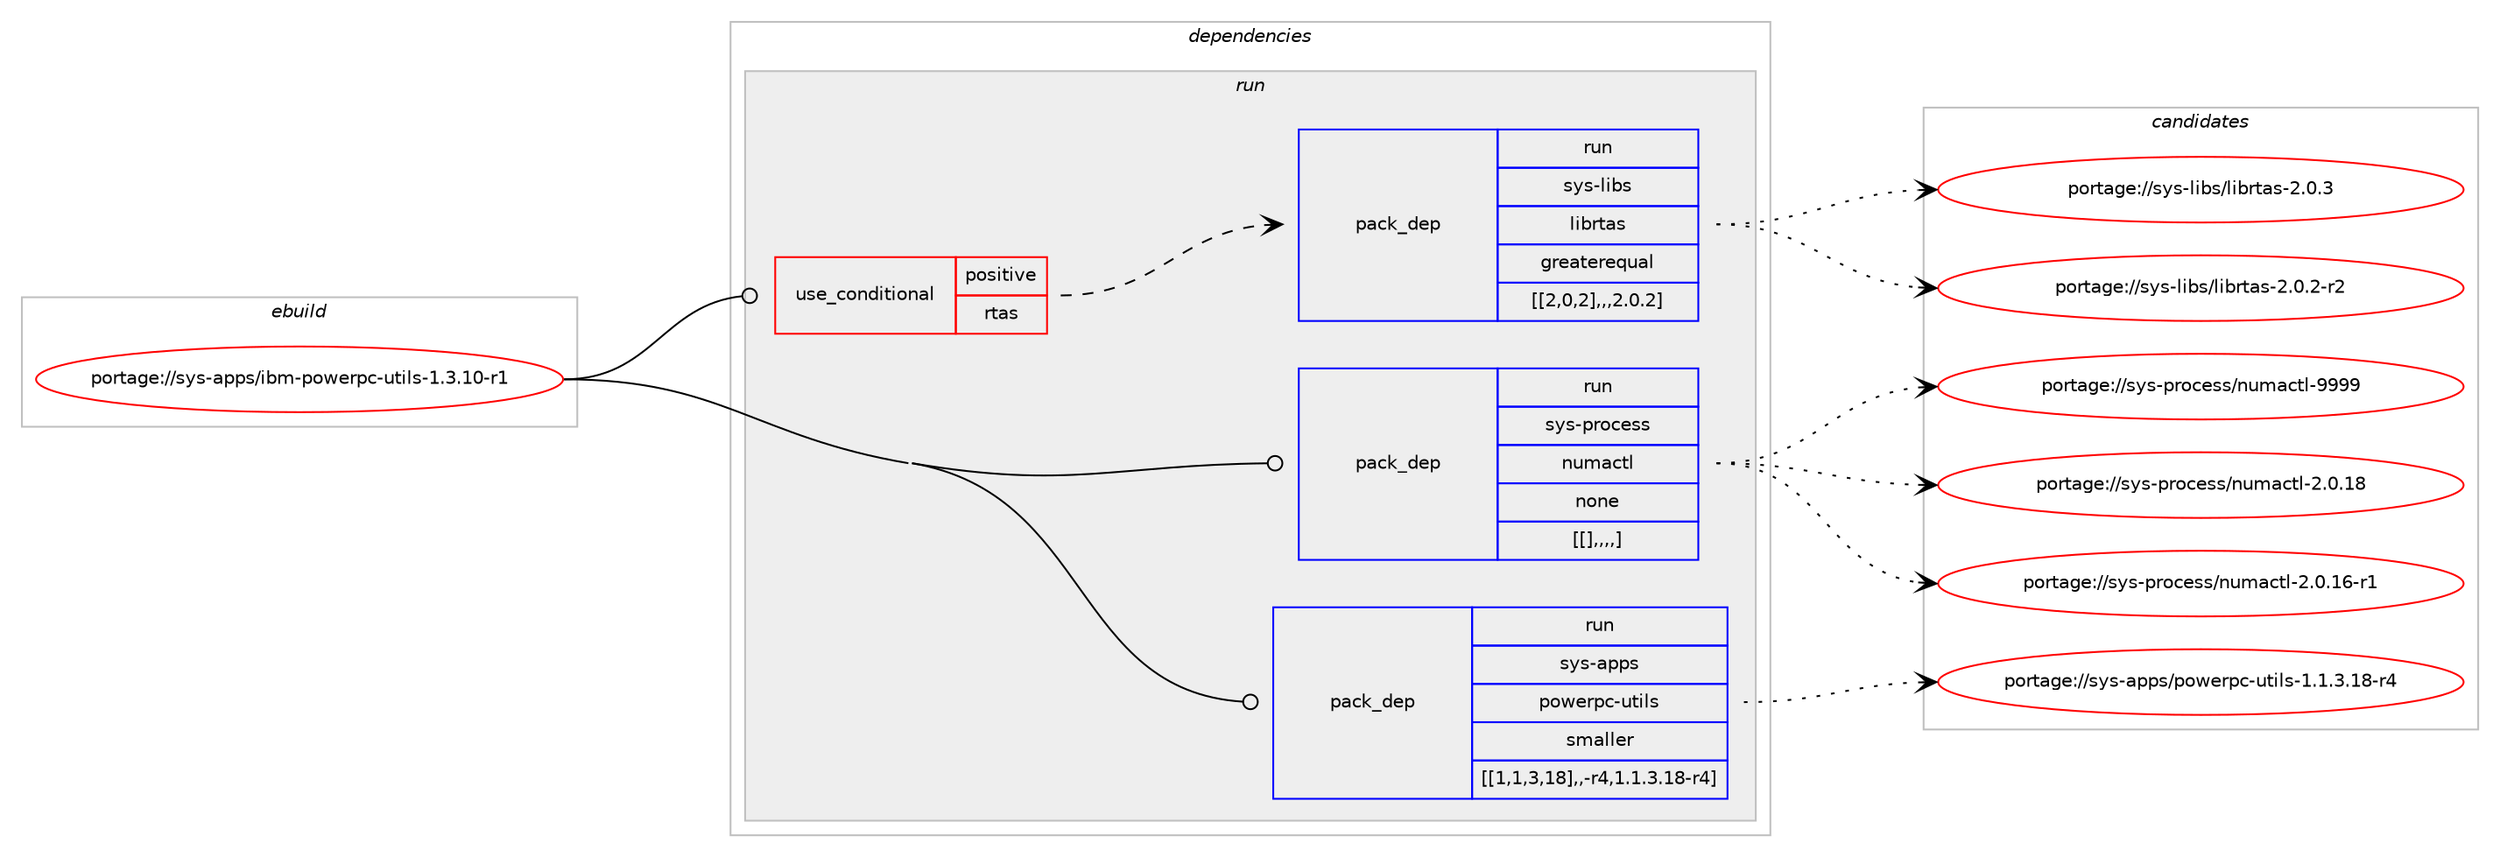 digraph prolog {

# *************
# Graph options
# *************

newrank=true;
concentrate=true;
compound=true;
graph [rankdir=LR,fontname=Helvetica,fontsize=10,ranksep=1.5];#, ranksep=2.5, nodesep=0.2];
edge  [arrowhead=vee];
node  [fontname=Helvetica,fontsize=10];

# **********
# The ebuild
# **********

subgraph cluster_leftcol {
color=gray;
label=<<i>ebuild</i>>;
id [label="portage://sys-apps/ibm-powerpc-utils-1.3.10-r1", color=red, width=4, href="../sys-apps/ibm-powerpc-utils-1.3.10-r1.svg"];
}

# ****************
# The dependencies
# ****************

subgraph cluster_midcol {
color=gray;
label=<<i>dependencies</i>>;
subgraph cluster_compile {
fillcolor="#eeeeee";
style=filled;
label=<<i>compile</i>>;
}
subgraph cluster_compileandrun {
fillcolor="#eeeeee";
style=filled;
label=<<i>compile and run</i>>;
}
subgraph cluster_run {
fillcolor="#eeeeee";
style=filled;
label=<<i>run</i>>;
subgraph cond115105 {
dependency436758 [label=<<TABLE BORDER="0" CELLBORDER="1" CELLSPACING="0" CELLPADDING="4"><TR><TD ROWSPAN="3" CELLPADDING="10">use_conditional</TD></TR><TR><TD>positive</TD></TR><TR><TD>rtas</TD></TR></TABLE>>, shape=none, color=red];
subgraph pack318598 {
dependency436759 [label=<<TABLE BORDER="0" CELLBORDER="1" CELLSPACING="0" CELLPADDING="4" WIDTH="220"><TR><TD ROWSPAN="6" CELLPADDING="30">pack_dep</TD></TR><TR><TD WIDTH="110">run</TD></TR><TR><TD>sys-libs</TD></TR><TR><TD>librtas</TD></TR><TR><TD>greaterequal</TD></TR><TR><TD>[[2,0,2],,,2.0.2]</TD></TR></TABLE>>, shape=none, color=blue];
}
dependency436758:e -> dependency436759:w [weight=20,style="dashed",arrowhead="vee"];
}
id:e -> dependency436758:w [weight=20,style="solid",arrowhead="odot"];
subgraph pack318599 {
dependency436760 [label=<<TABLE BORDER="0" CELLBORDER="1" CELLSPACING="0" CELLPADDING="4" WIDTH="220"><TR><TD ROWSPAN="6" CELLPADDING="30">pack_dep</TD></TR><TR><TD WIDTH="110">run</TD></TR><TR><TD>sys-process</TD></TR><TR><TD>numactl</TD></TR><TR><TD>none</TD></TR><TR><TD>[[],,,,]</TD></TR></TABLE>>, shape=none, color=blue];
}
id:e -> dependency436760:w [weight=20,style="solid",arrowhead="odot"];
subgraph pack318600 {
dependency436761 [label=<<TABLE BORDER="0" CELLBORDER="1" CELLSPACING="0" CELLPADDING="4" WIDTH="220"><TR><TD ROWSPAN="6" CELLPADDING="30">pack_dep</TD></TR><TR><TD WIDTH="110">run</TD></TR><TR><TD>sys-apps</TD></TR><TR><TD>powerpc-utils</TD></TR><TR><TD>smaller</TD></TR><TR><TD>[[1,1,3,18],,-r4,1.1.3.18-r4]</TD></TR></TABLE>>, shape=none, color=blue];
}
id:e -> dependency436761:w [weight=20,style="solid",arrowhead="odot"];
}
}

# **************
# The candidates
# **************

subgraph cluster_choices {
rank=same;
color=gray;
label=<<i>candidates</i>>;

subgraph choice318598 {
color=black;
nodesep=1;
choice1151211154510810598115471081059811411697115455046484651 [label="portage://sys-libs/librtas-2.0.3", color=red, width=4,href="../sys-libs/librtas-2.0.3.svg"];
choice11512111545108105981154710810598114116971154550464846504511450 [label="portage://sys-libs/librtas-2.0.2-r2", color=red, width=4,href="../sys-libs/librtas-2.0.2-r2.svg"];
dependency436759:e -> choice1151211154510810598115471081059811411697115455046484651:w [style=dotted,weight="100"];
dependency436759:e -> choice11512111545108105981154710810598114116971154550464846504511450:w [style=dotted,weight="100"];
}
subgraph choice318599 {
color=black;
nodesep=1;
choice11512111545112114111991011151154711011710997991161084557575757 [label="portage://sys-process/numactl-9999", color=red, width=4,href="../sys-process/numactl-9999.svg"];
choice115121115451121141119910111511547110117109979911610845504648464956 [label="portage://sys-process/numactl-2.0.18", color=red, width=4,href="../sys-process/numactl-2.0.18.svg"];
choice1151211154511211411199101115115471101171099799116108455046484649544511449 [label="portage://sys-process/numactl-2.0.16-r1", color=red, width=4,href="../sys-process/numactl-2.0.16-r1.svg"];
dependency436760:e -> choice11512111545112114111991011151154711011710997991161084557575757:w [style=dotted,weight="100"];
dependency436760:e -> choice115121115451121141119910111511547110117109979911610845504648464956:w [style=dotted,weight="100"];
dependency436760:e -> choice1151211154511211411199101115115471101171099799116108455046484649544511449:w [style=dotted,weight="100"];
}
subgraph choice318600 {
color=black;
nodesep=1;
choice11512111545971121121154711211111910111411299451171161051081154549464946514649564511452 [label="portage://sys-apps/powerpc-utils-1.1.3.18-r4", color=red, width=4,href="../sys-apps/powerpc-utils-1.1.3.18-r4.svg"];
dependency436761:e -> choice11512111545971121121154711211111910111411299451171161051081154549464946514649564511452:w [style=dotted,weight="100"];
}
}

}
